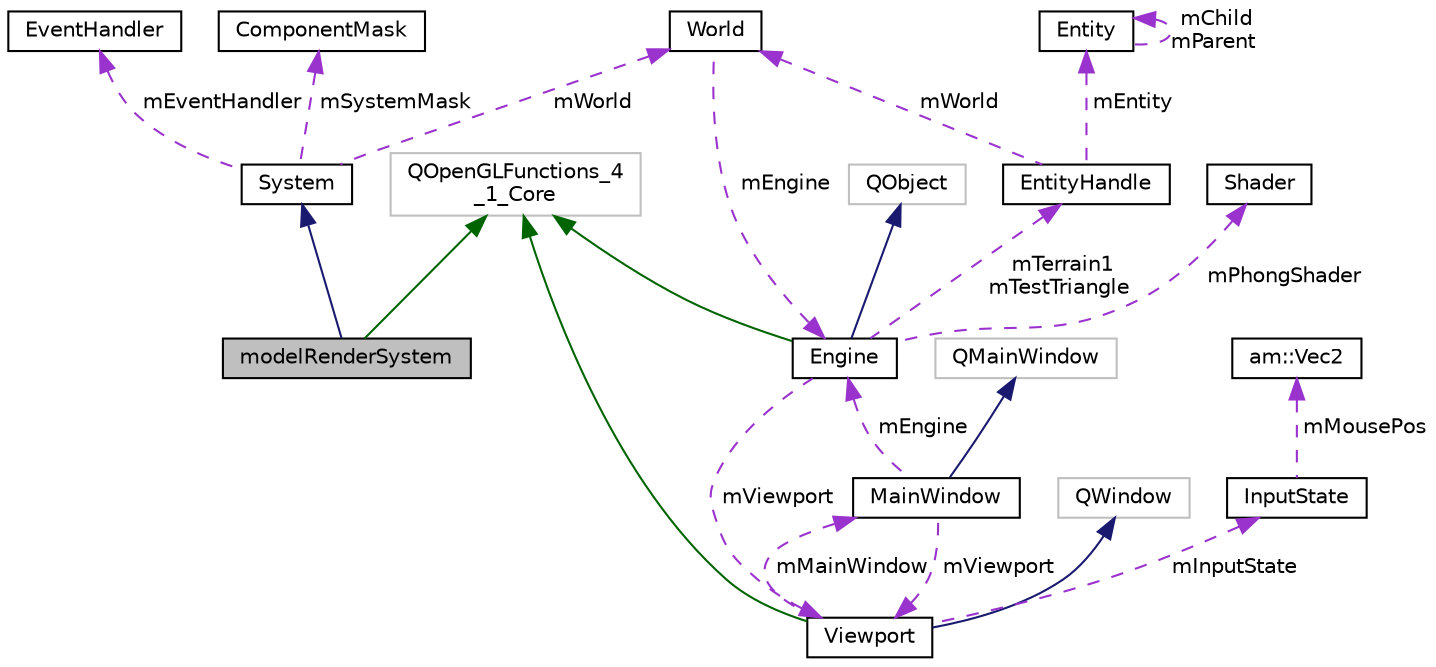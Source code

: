 digraph "modelRenderSystem"
{
  edge [fontname="Helvetica",fontsize="10",labelfontname="Helvetica",labelfontsize="10"];
  node [fontname="Helvetica",fontsize="10",shape=record];
  Node3 [label="modelRenderSystem",height=0.2,width=0.4,color="black", fillcolor="grey75", style="filled", fontcolor="black"];
  Node4 -> Node3 [dir="back",color="midnightblue",fontsize="10",style="solid",fontname="Helvetica"];
  Node4 [label="System",height=0.2,width=0.4,color="black", fillcolor="white", style="filled",URL="$class_system.html"];
  Node5 -> Node4 [dir="back",color="darkorchid3",fontsize="10",style="dashed",label=" mEventHandler" ,fontname="Helvetica"];
  Node5 [label="EventHandler",height=0.2,width=0.4,color="black", fillcolor="white", style="filled",URL="$class_event_handler.html"];
  Node6 -> Node4 [dir="back",color="darkorchid3",fontsize="10",style="dashed",label=" mSystemMask" ,fontname="Helvetica"];
  Node6 [label="ComponentMask",height=0.2,width=0.4,color="black", fillcolor="white", style="filled",URL="$struct_component_mask.html"];
  Node7 -> Node4 [dir="back",color="darkorchid3",fontsize="10",style="dashed",label=" mWorld" ,fontname="Helvetica"];
  Node7 [label="World",height=0.2,width=0.4,color="black", fillcolor="white", style="filled",URL="$class_world.html",tooltip="The World class is used to provide connection between the ECS systems, managers and entity/component ..."];
  Node8 -> Node7 [dir="back",color="darkorchid3",fontsize="10",style="dashed",label=" mEngine" ,fontname="Helvetica"];
  Node8 [label="Engine",height=0.2,width=0.4,color="black", fillcolor="white", style="filled",URL="$class_engine.html"];
  Node9 -> Node8 [dir="back",color="midnightblue",fontsize="10",style="solid",fontname="Helvetica"];
  Node9 [label="QObject",height=0.2,width=0.4,color="grey75", fillcolor="white", style="filled"];
  Node10 -> Node8 [dir="back",color="darkgreen",fontsize="10",style="solid",fontname="Helvetica"];
  Node10 [label="QOpenGLFunctions_4\l_1_Core",height=0.2,width=0.4,color="grey75", fillcolor="white", style="filled"];
  Node11 -> Node8 [dir="back",color="darkorchid3",fontsize="10",style="dashed",label=" mTerrain1\nmTestTriangle" ,fontname="Helvetica"];
  Node11 [label="EntityHandle",height=0.2,width=0.4,color="black", fillcolor="white", style="filled",URL="$struct_entity_handle.html"];
  Node12 -> Node11 [dir="back",color="darkorchid3",fontsize="10",style="dashed",label=" mEntity" ,fontname="Helvetica"];
  Node12 [label="Entity",height=0.2,width=0.4,color="black", fillcolor="white", style="filled",URL="$struct_entity.html"];
  Node12 -> Node12 [dir="back",color="darkorchid3",fontsize="10",style="dashed",label=" mChild\nmParent" ,fontname="Helvetica"];
  Node7 -> Node11 [dir="back",color="darkorchid3",fontsize="10",style="dashed",label=" mWorld" ,fontname="Helvetica"];
  Node13 -> Node8 [dir="back",color="darkorchid3",fontsize="10",style="dashed",label=" mPhongShader" ,fontname="Helvetica"];
  Node13 [label="Shader",height=0.2,width=0.4,color="black", fillcolor="white", style="filled",URL="$class_shader.html"];
  Node14 -> Node8 [dir="back",color="darkorchid3",fontsize="10",style="dashed",label=" mViewport" ,fontname="Helvetica"];
  Node14 [label="Viewport",height=0.2,width=0.4,color="black", fillcolor="white", style="filled",URL="$class_viewport.html"];
  Node15 -> Node14 [dir="back",color="midnightblue",fontsize="10",style="solid",fontname="Helvetica"];
  Node15 [label="QWindow",height=0.2,width=0.4,color="grey75", fillcolor="white", style="filled"];
  Node10 -> Node14 [dir="back",color="darkgreen",fontsize="10",style="solid",fontname="Helvetica"];
  Node16 -> Node14 [dir="back",color="darkorchid3",fontsize="10",style="dashed",label=" mInputState" ,fontname="Helvetica"];
  Node16 [label="InputState",height=0.2,width=0.4,color="black", fillcolor="white", style="filled",URL="$struct_input_state.html"];
  Node17 -> Node16 [dir="back",color="darkorchid3",fontsize="10",style="dashed",label=" mMousePos" ,fontname="Helvetica"];
  Node17 [label="am::Vec2",height=0.2,width=0.4,color="black", fillcolor="white", style="filled",URL="$structam_1_1_vec2.html"];
  Node18 -> Node14 [dir="back",color="darkorchid3",fontsize="10",style="dashed",label=" mMainWindow" ,fontname="Helvetica"];
  Node18 [label="MainWindow",height=0.2,width=0.4,color="black", fillcolor="white", style="filled",URL="$class_main_window.html"];
  Node19 -> Node18 [dir="back",color="midnightblue",fontsize="10",style="solid",fontname="Helvetica"];
  Node19 [label="QMainWindow",height=0.2,width=0.4,color="grey75", fillcolor="white", style="filled"];
  Node8 -> Node18 [dir="back",color="darkorchid3",fontsize="10",style="dashed",label=" mEngine" ,fontname="Helvetica"];
  Node14 -> Node18 [dir="back",color="darkorchid3",fontsize="10",style="dashed",label=" mViewport" ,fontname="Helvetica"];
  Node10 -> Node3 [dir="back",color="darkgreen",fontsize="10",style="solid",fontname="Helvetica"];
}
